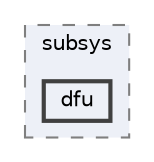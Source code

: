 digraph "build/modules/nrf/subsys/dfu"
{
 // LATEX_PDF_SIZE
  bgcolor="transparent";
  edge [fontname=Helvetica,fontsize=10,labelfontname=Helvetica,labelfontsize=10];
  node [fontname=Helvetica,fontsize=10,shape=box,height=0.2,width=0.4];
  compound=true
  subgraph clusterdir_065808f8e644b4aa811861e824f6ea91 {
    graph [ bgcolor="#edf0f7", pencolor="grey50", label="subsys", fontname=Helvetica,fontsize=10 style="filled,dashed", URL="dir_065808f8e644b4aa811861e824f6ea91.html",tooltip=""]
  dir_023ecc48bc502e9748a0472795907f13 [label="dfu", fillcolor="#edf0f7", color="grey25", style="filled,bold", URL="dir_023ecc48bc502e9748a0472795907f13.html",tooltip=""];
  }
}
